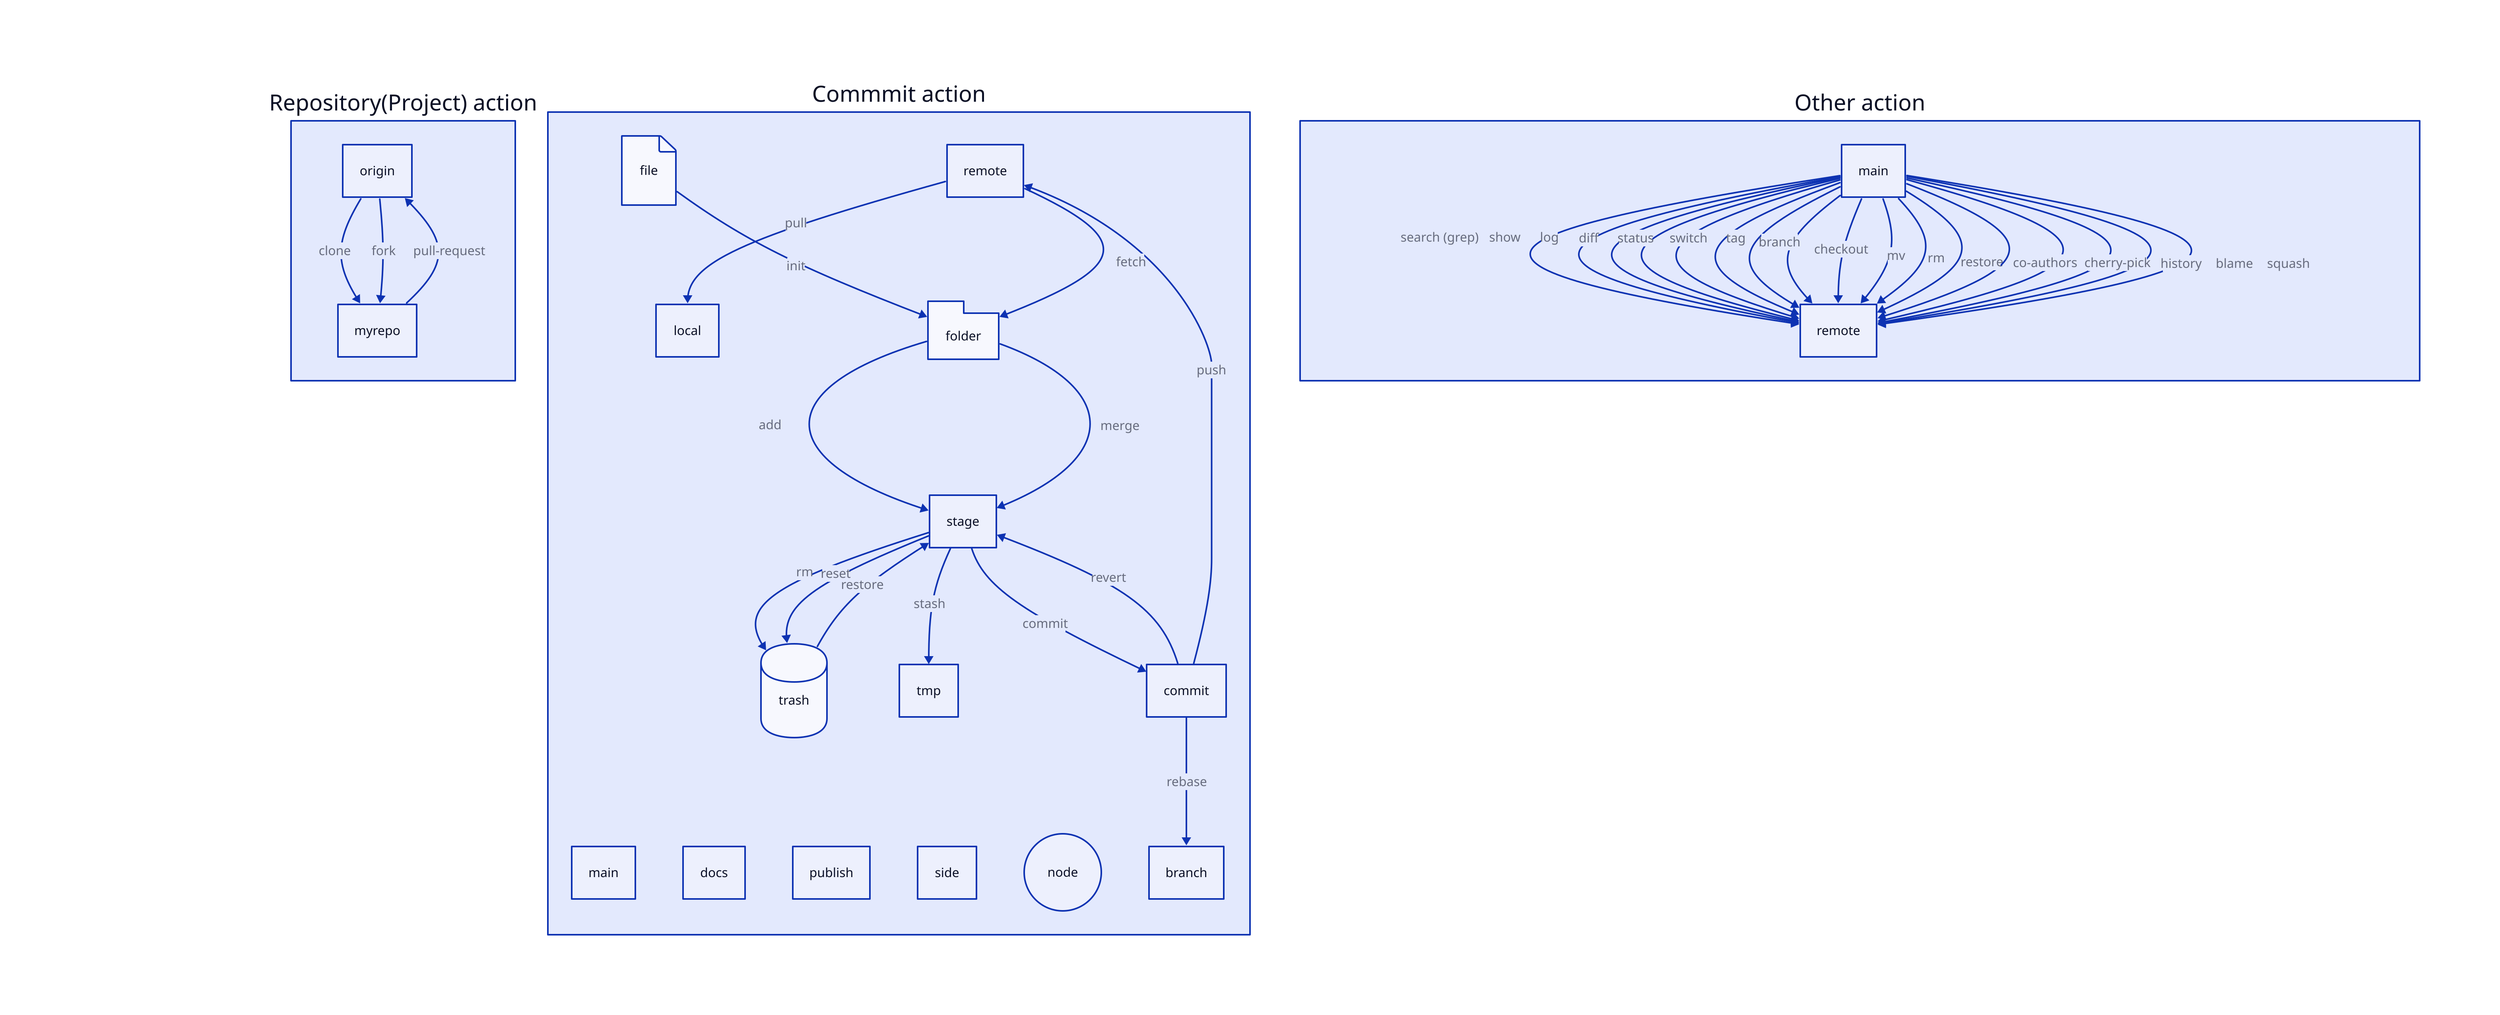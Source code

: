 h1: |`
    # Git cheat sheet
`|

Repository(Project) action:{
    origin -> myrepo: clone
    origin -> myrepo: fork
    origin <- myrepo: pull-request
}

Commmit action:{

    local
    remote
    main
    docs
    publish
    side
    stage
    trash: {shape: cylinder}
    file: {shape: page}
    node: {shape: circle}
    folder: {shape: package}
    tmp
    commit

    folder <- file: init
    folder -> stage: add
    stage -> trash: rm
    stage <- trash: restore
    stage -> tmp: stash
    stage -> commit: commit
    stage <- commit: revert
    stage -> trash: reset
    commit -> remote: push
    local <- remote: pull
    folder <- remote: fetch
    folder -> stage: merge
    commit -> branch: rebase
}

Other action: {
    main -> remote: search (grep)
    main -> remote: show
    main -> remote: log
    main -> remote: diff
    main -> remote: status
    main -> remote: switch
    main -> remote: tag
    main -> remote: branch
    main -> remote: checkout
    main -> remote: mv
    main -> remote: rm
    main -> remote: restore
    main -> remote: co-authors
    main -> remote: cherry-pick
    main -> remote: history
    main -> remote: blame
    main -> remote: squash
}